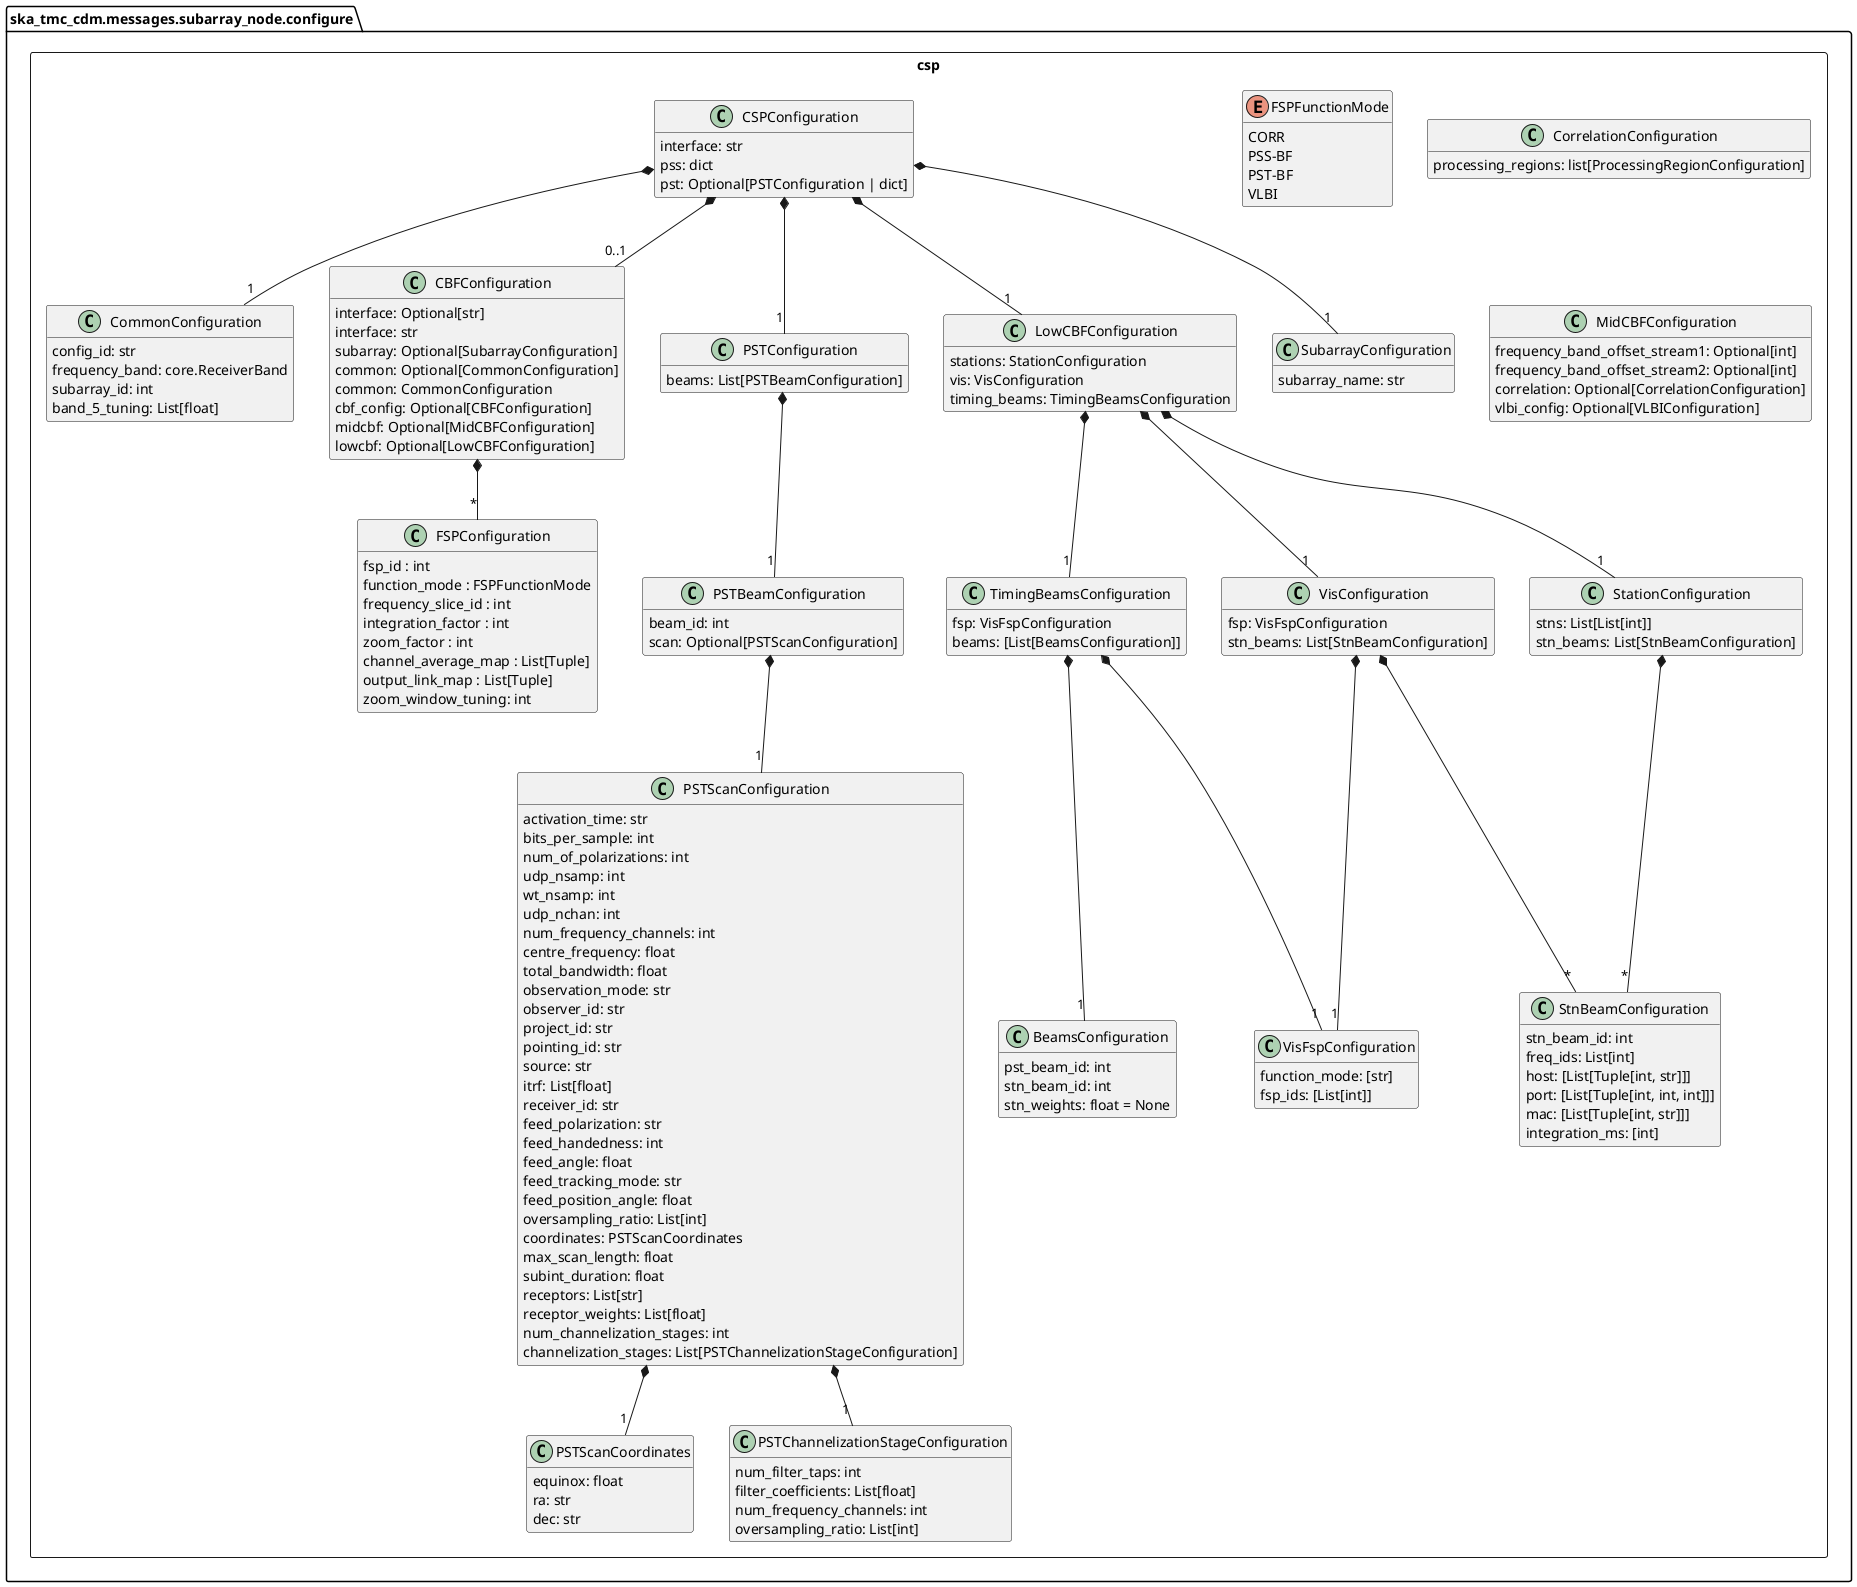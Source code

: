 @startuml
hide empty members

' Remove the following lines when VLBI, PSS and PST
' are added to CDM
remove VLBIConfiguration
remove PSTConfiguration
remove PSSConfiguration

set separator none
package ska_tmc_cdm.messages.subarray_node.configure {
	package csp <<Rectangle>> {
		class SubarrayConfiguration {
			subarray_name: str
		}

		class CommonConfiguration {
			config_id: str
			frequency_band: core.ReceiverBand
			subarray_id: int
			band_5_tuning: List[float]
		}

		class CBFConfiguration {
			interface: Optional[str]
			interface: str
			subarray: Optional[SubarrayConfiguration]
			common: Optional[CommonConfiguration]
			common: CommonConfiguration
			cbf_config: Optional[CBFConfiguration]
			midcbf: Optional[MidCBFConfiguration]
			lowcbf: Optional[LowCBFConfiguration]
		}

		enum FSPFunctionMode {
			CORR
			PSS-BF
			PST-BF
			VLBI
		}

		class FSPConfiguration {
			fsp_id : int
			function_mode : FSPFunctionMode
			frequency_slice_id : int
			integration_factor : int
			zoom_factor : int
			channel_average_map : List[Tuple]
			output_link_map : List[Tuple]
			zoom_window_tuning: int
		}

		class PSTScanConfiguration {
			activation_time: str
			bits_per_sample: int
			num_of_polarizations: int
			udp_nsamp: int
			wt_nsamp: int
			udp_nchan: int
			num_frequency_channels: int
			centre_frequency: float
			total_bandwidth: float
			observation_mode: str
			observer_id: str
			project_id: str
			pointing_id: str
			source: str
			itrf: List[float]
			receiver_id: str
			feed_polarization: str
			feed_handedness: int
			feed_angle: float
			feed_tracking_mode: str
			feed_position_angle: float
			oversampling_ratio: List[int]
			coordinates: PSTScanCoordinates
			max_scan_length: float
			subint_duration: float
			receptors: List[str]
			receptor_weights: List[float]
			num_channelization_stages: int
			channelization_stages: List[PSTChannelizationStageConfiguration]
		}

		class PSTBeamConfiguration {
			beam_id: int
			scan: Optional[PSTScanConfiguration]
		}

		class PSTScanCoordinates {
			equinox: float
			ra: str
			dec: str
		}

		class PSTChannelizationStageConfiguration {
			num_filter_taps: int
			filter_coefficients: List[float]
			num_frequency_channels: int
			oversampling_ratio: List[int]
		}

		class PSTConfiguration {
			beams: List[PSTBeamConfiguration]
		}

		class CSPConfiguration {
			interface: str
			pss: dict
			pst: Optional[PSTConfiguration | dict]

		}

		class CorrelationConfiguration {
			processing_regions: list[ProcessingRegionConfiguration]
		}

		class LowCBFConfiguration {
			stations: StationConfiguration
			vis: VisConfiguration
			timing_beams: TimingBeamsConfiguration
		}

		class MidCBFConfiguration {
			frequency_band_offset_stream1: Optional[int]
			frequency_band_offset_stream2: Optional[int]
			correlation: Optional[CorrelationConfiguration]
			vlbi_config: Optional[VLBIConfiguration]
		}

		class TimingBeamsConfiguration {
			fsp: VisFspConfiguration
			beams: [List[BeamsConfiguration]]
		}

		class BeamsConfiguration {
			pst_beam_id: int
			stn_beam_id: int
			stn_weights: float = None
		}

		class StationConfiguration {
			stns: List[List[int]]
			stn_beams: List[StnBeamConfiguration]
		}

		class StnBeamConfiguration {
			stn_beam_id: int
			freq_ids: List[int]
			host: [List[Tuple[int, str]]]
			port: [List[Tuple[int, int, int]]]
			mac: [List[Tuple[int, str]]]
			integration_ms: [int]
		}

		class VisConfiguration {
			fsp: VisFspConfiguration
			stn_beams: List[StnBeamConfiguration]
		}

		class VisFspConfiguration {
			function_mode: [str]
			fsp_ids: [List[int]]
		}

		CBFConfiguration *-- "*" FSPConfiguration
		CSPConfiguration *-- "1" CommonConfiguration
		CSPConfiguration *-- "1" SubarrayConfiguration
		CSPConfiguration *-- "0..1" CBFConfiguration
		CSPConfiguration *-- "1" LowCBFConfiguration
		CSPConfiguration *-- "1" PSTConfiguration
		PSTConfiguration *-- "1" PSTBeamConfiguration
		PSTBeamConfiguration *-- "1" PSTScanConfiguration
		PSTScanConfiguration *-- "1" PSTChannelizationStageConfiguration
		PSTScanConfiguration *-- "1" PSTScanCoordinates
		LowCBFConfiguration *-- "1" StationConfiguration
		LowCBFConfiguration *-- "1" VisConfiguration
		LowCBFConfiguration *-- "1" TimingBeamsConfiguration
		TimingBeamsConfiguration *-- "1" VisFspConfiguration
		TimingBeamsConfiguration *-- "1" BeamsConfiguration
		VisConfiguration *-- "1" VisFspConfiguration
		VisConfiguration *-- "*" StnBeamConfiguration
		StationConfiguration *-- "*" StnBeamConfiguration
	}
}
@enduml